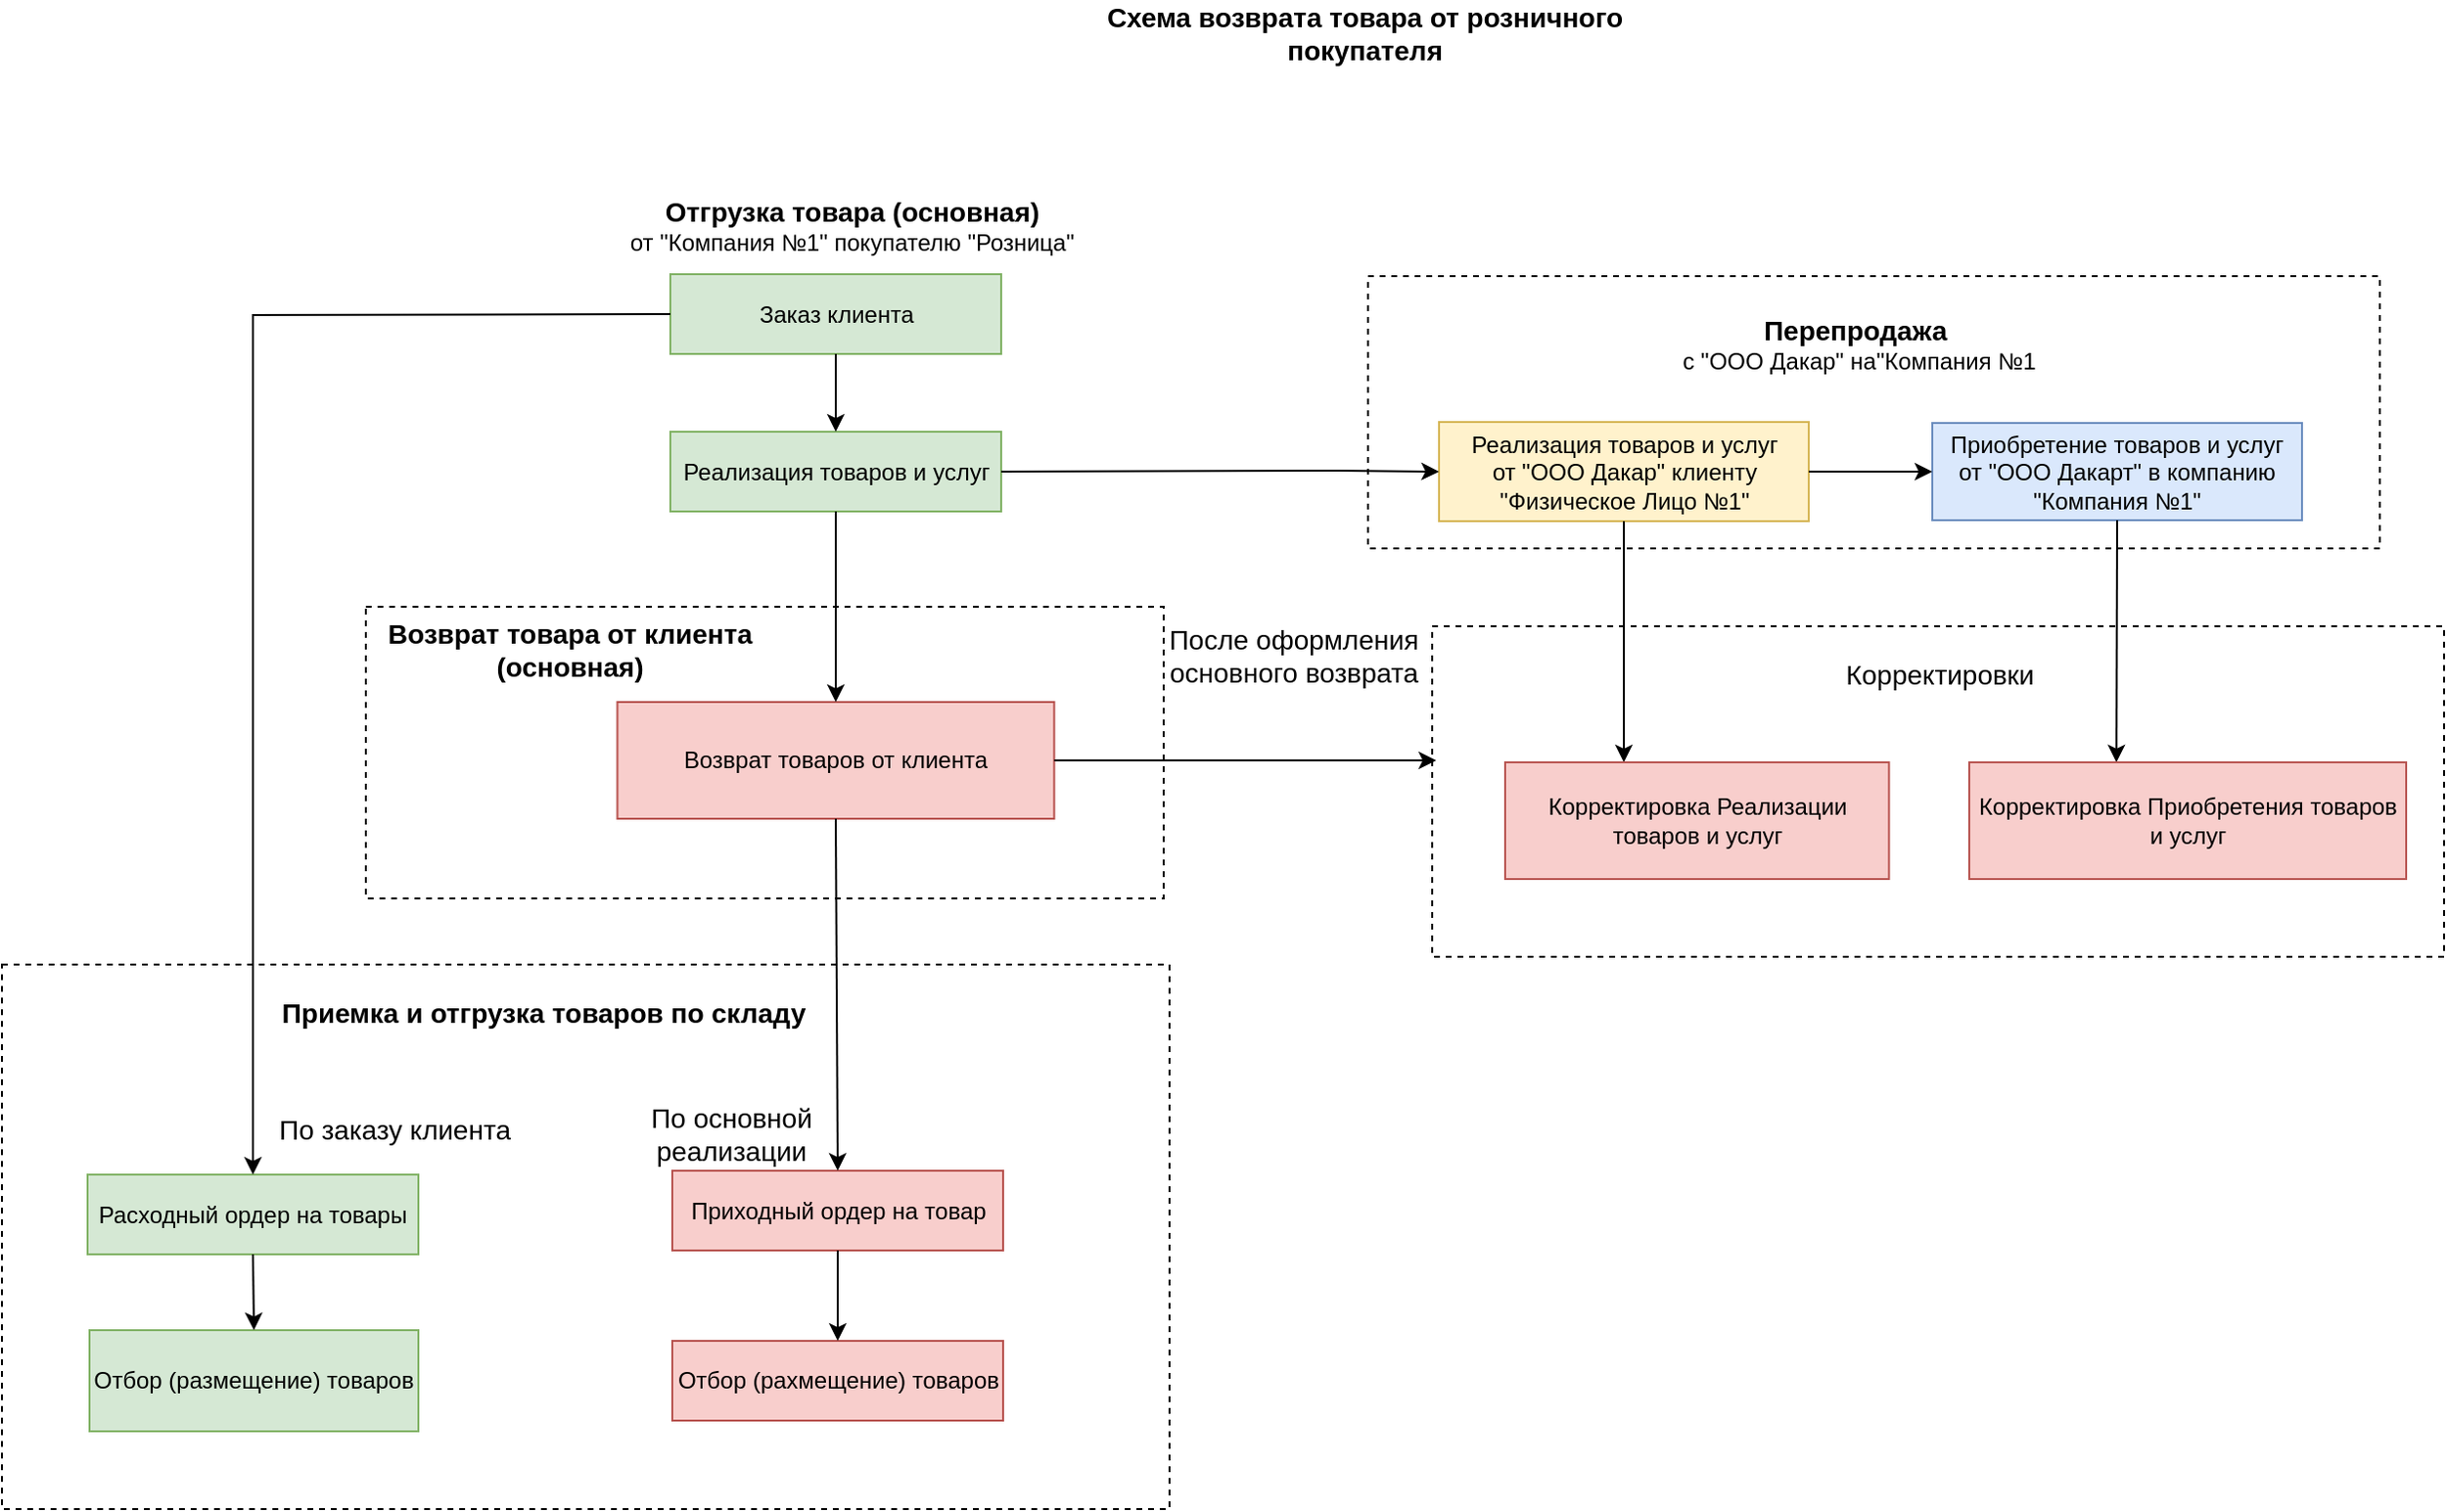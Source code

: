 <mxfile version="24.9.3">
  <diagram name="Страница — 1" id="DqKR-lJsqv23mNoNntch">
    <mxGraphModel dx="2461" dy="806" grid="1" gridSize="10" guides="1" tooltips="1" connect="1" arrows="1" fold="1" page="1" pageScale="1" pageWidth="827" pageHeight="1169" math="0" shadow="0">
      <root>
        <mxCell id="0" />
        <mxCell id="1" parent="0" />
        <mxCell id="lLrhe45q68D055AZLui8-1" value="" style="rounded=0;whiteSpace=wrap;html=1;dashed=1;" vertex="1" parent="1">
          <mxGeometry x="-10" y="634" width="600" height="280" as="geometry" />
        </mxCell>
        <mxCell id="lLrhe45q68D055AZLui8-2" value="" style="rounded=0;whiteSpace=wrap;html=1;dashed=1;" vertex="1" parent="1">
          <mxGeometry x="725" y="460" width="520" height="170" as="geometry" />
        </mxCell>
        <mxCell id="lLrhe45q68D055AZLui8-3" value="" style="rounded=0;whiteSpace=wrap;html=1;dashed=1;" vertex="1" parent="1">
          <mxGeometry x="177" y="450" width="410" height="150" as="geometry" />
        </mxCell>
        <mxCell id="lLrhe45q68D055AZLui8-4" value="" style="rounded=0;whiteSpace=wrap;html=1;dashed=1;" vertex="1" parent="1">
          <mxGeometry x="692" y="280" width="520" height="140" as="geometry" />
        </mxCell>
        <mxCell id="lLrhe45q68D055AZLui8-5" value="&lt;b&gt;&lt;font style=&quot;font-size: 14px;&quot;&gt;Схема возврата товара от розничного покупателя&lt;/font&gt;&lt;/b&gt;" style="text;html=1;align=center;verticalAlign=middle;whiteSpace=wrap;rounded=0;" vertex="1" parent="1">
          <mxGeometry x="531" y="140" width="319" height="30" as="geometry" />
        </mxCell>
        <mxCell id="lLrhe45q68D055AZLui8-6" value="Заказ клиента" style="rounded=0;whiteSpace=wrap;html=1;fillColor=#d5e8d4;strokeColor=#82b366;" vertex="1" parent="1">
          <mxGeometry x="333.5" y="279" width="170" height="41" as="geometry" />
        </mxCell>
        <mxCell id="lLrhe45q68D055AZLui8-7" value="&lt;font style=&quot;font-size: 14px;&quot;&gt;&lt;b&gt;Отгрузка товара (основная)&lt;/b&gt;&lt;/font&gt;&lt;div&gt;от &quot;Компания №1&quot; покупателю &quot;Розница&quot;&lt;/div&gt;" style="text;html=1;align=center;verticalAlign=middle;whiteSpace=wrap;rounded=0;" vertex="1" parent="1">
          <mxGeometry x="298.5" y="239" width="256" height="30" as="geometry" />
        </mxCell>
        <mxCell id="lLrhe45q68D055AZLui8-8" value="Реализация товаров и услуг" style="rounded=0;whiteSpace=wrap;html=1;fillColor=#d5e8d4;strokeColor=#82b366;" vertex="1" parent="1">
          <mxGeometry x="333.5" y="360" width="170" height="41" as="geometry" />
        </mxCell>
        <mxCell id="lLrhe45q68D055AZLui8-9" value="" style="endArrow=classic;html=1;rounded=0;exitX=0.5;exitY=1;exitDx=0;exitDy=0;entryX=0.5;entryY=0;entryDx=0;entryDy=0;" edge="1" parent="1" source="lLrhe45q68D055AZLui8-6" target="lLrhe45q68D055AZLui8-8">
          <mxGeometry width="50" height="50" relative="1" as="geometry">
            <mxPoint x="963.5" y="450" as="sourcePoint" />
            <mxPoint x="1013.5" y="400" as="targetPoint" />
          </mxGeometry>
        </mxCell>
        <mxCell id="lLrhe45q68D055AZLui8-10" value="Реализация товаров и услуг&lt;div&gt;от &quot;ООО Дакар&quot; клиенту&lt;br&gt;&quot;Физическое Лицо №1&quot;&lt;br&gt;&lt;/div&gt;" style="rounded=0;whiteSpace=wrap;html=1;fillColor=#fff2cc;strokeColor=#d6b656;" vertex="1" parent="1">
          <mxGeometry x="728.5" y="355" width="190" height="51" as="geometry" />
        </mxCell>
        <mxCell id="lLrhe45q68D055AZLui8-11" value="Приобретение товаров и услуг&lt;br&gt;от &quot;ООО Дакарт&quot; в компанию &quot;Компания №1&quot;" style="rounded=0;whiteSpace=wrap;html=1;fillColor=#dae8fc;strokeColor=#6c8ebf;" vertex="1" parent="1">
          <mxGeometry x="982" y="355.5" width="190" height="50" as="geometry" />
        </mxCell>
        <mxCell id="lLrhe45q68D055AZLui8-12" value="" style="endArrow=classic;html=1;rounded=0;exitX=1;exitY=0.5;exitDx=0;exitDy=0;entryX=0;entryY=0.5;entryDx=0;entryDy=0;" edge="1" parent="1" source="lLrhe45q68D055AZLui8-10" target="lLrhe45q68D055AZLui8-11">
          <mxGeometry width="50" height="50" relative="1" as="geometry">
            <mxPoint x="1368.5" y="450" as="sourcePoint" />
            <mxPoint x="1418.5" y="400" as="targetPoint" />
          </mxGeometry>
        </mxCell>
        <mxCell id="lLrhe45q68D055AZLui8-13" value="&lt;b&gt;&lt;font style=&quot;font-size: 14px;&quot;&gt;Перепродажа&amp;nbsp;&lt;/font&gt;&lt;/b&gt;&lt;div&gt;с &quot;ООО Дакар&quot; на&quot;Компания №1&lt;/div&gt;" style="text;html=1;align=center;verticalAlign=middle;whiteSpace=wrap;rounded=0;" vertex="1" parent="1">
          <mxGeometry x="835.5" y="300" width="216.5" height="30" as="geometry" />
        </mxCell>
        <mxCell id="lLrhe45q68D055AZLui8-14" value="" style="endArrow=classic;html=1;rounded=0;exitX=1;exitY=0.5;exitDx=0;exitDy=0;entryX=0;entryY=0.5;entryDx=0;entryDy=0;" edge="1" parent="1" source="lLrhe45q68D055AZLui8-8" target="lLrhe45q68D055AZLui8-10">
          <mxGeometry width="50" height="50" relative="1" as="geometry">
            <mxPoint x="1076.5" y="450" as="sourcePoint" />
            <mxPoint x="707" y="300" as="targetPoint" />
            <Array as="points">
              <mxPoint x="676.5" y="380" />
            </Array>
          </mxGeometry>
        </mxCell>
        <mxCell id="lLrhe45q68D055AZLui8-15" value="Возврат товаров от клиента" style="rounded=0;whiteSpace=wrap;html=1;fillColor=#f8cecc;strokeColor=#b85450;" vertex="1" parent="1">
          <mxGeometry x="306.25" y="499" width="224.5" height="60" as="geometry" />
        </mxCell>
        <mxCell id="lLrhe45q68D055AZLui8-16" value="&lt;span style=&quot;font-size: 14px;&quot;&gt;&lt;b&gt;Возврат товара от клиента&lt;br&gt;(основная)&lt;/b&gt;&lt;/span&gt;" style="text;html=1;align=center;verticalAlign=middle;whiteSpace=wrap;rounded=0;" vertex="1" parent="1">
          <mxGeometry x="177" y="457" width="209.5" height="30" as="geometry" />
        </mxCell>
        <mxCell id="lLrhe45q68D055AZLui8-17" value="" style="endArrow=classic;html=1;rounded=0;exitX=0.5;exitY=1;exitDx=0;exitDy=0;entryX=0.5;entryY=0;entryDx=0;entryDy=0;" edge="1" parent="1" source="lLrhe45q68D055AZLui8-10">
          <mxGeometry width="50" height="50" relative="1" as="geometry">
            <mxPoint x="602" y="740" as="sourcePoint" />
            <mxPoint x="823.5" y="530" as="targetPoint" />
          </mxGeometry>
        </mxCell>
        <mxCell id="lLrhe45q68D055AZLui8-18" value="" style="endArrow=classic;html=1;rounded=0;exitX=0.5;exitY=1;exitDx=0;exitDy=0;entryX=0.5;entryY=0;entryDx=0;entryDy=0;" edge="1" parent="1" source="lLrhe45q68D055AZLui8-11">
          <mxGeometry width="50" height="50" relative="1" as="geometry">
            <mxPoint x="602" y="740" as="sourcePoint" />
            <mxPoint x="1076.625" y="530" as="targetPoint" />
          </mxGeometry>
        </mxCell>
        <mxCell id="lLrhe45q68D055AZLui8-19" value="Корректировка Приобретения товаров и услуг" style="rounded=0;whiteSpace=wrap;html=1;fillColor=#f8cecc;strokeColor=#b85450;" vertex="1" parent="1">
          <mxGeometry x="1001" y="530" width="224.5" height="60" as="geometry" />
        </mxCell>
        <mxCell id="lLrhe45q68D055AZLui8-20" value="Корректировка Реализации товаров и услуг" style="rounded=0;whiteSpace=wrap;html=1;fillColor=#f8cecc;strokeColor=#b85450;" vertex="1" parent="1">
          <mxGeometry x="762.5" y="530" width="197.25" height="60" as="geometry" />
        </mxCell>
        <mxCell id="lLrhe45q68D055AZLui8-21" value="&lt;span style=&quot;font-size: 14px;&quot;&gt;Корректировки&lt;/span&gt;" style="text;html=1;align=center;verticalAlign=middle;whiteSpace=wrap;rounded=0;" vertex="1" parent="1">
          <mxGeometry x="856" y="470" width="260" height="30" as="geometry" />
        </mxCell>
        <mxCell id="lLrhe45q68D055AZLui8-22" value="&lt;font style=&quot;font-size: 12px;&quot; face=&quot;Arial&quot;&gt;Расходный ордер на товары&lt;/font&gt;" style="rounded=0;whiteSpace=wrap;html=1;fillColor=#d5e8d4;strokeColor=#82b366;" vertex="1" parent="1">
          <mxGeometry x="34" y="742" width="170" height="41" as="geometry" />
        </mxCell>
        <mxCell id="lLrhe45q68D055AZLui8-23" value="&lt;font style=&quot;font-size: 12px;&quot; face=&quot;Arial&quot;&gt;Отбор (размещение) товаров&lt;/font&gt;" style="rounded=0;whiteSpace=wrap;html=1;fillColor=#d5e8d4;strokeColor=#82b366;" vertex="1" parent="1">
          <mxGeometry x="35" y="822" width="169" height="52" as="geometry" />
        </mxCell>
        <mxCell id="lLrhe45q68D055AZLui8-24" value="" style="endArrow=classic;html=1;rounded=0;exitX=0.5;exitY=1;exitDx=0;exitDy=0;entryX=0.5;entryY=0;entryDx=0;entryDy=0;" edge="1" parent="1" source="lLrhe45q68D055AZLui8-22" target="lLrhe45q68D055AZLui8-23">
          <mxGeometry width="50" height="50" relative="1" as="geometry">
            <mxPoint x="373.5" y="962" as="sourcePoint" />
            <mxPoint x="423.5" y="912" as="targetPoint" />
          </mxGeometry>
        </mxCell>
        <mxCell id="lLrhe45q68D055AZLui8-25" value="&lt;font style=&quot;font-size: 12px;&quot; face=&quot;Arial&quot;&gt;Приходный ордер на товар&lt;/font&gt;" style="rounded=0;whiteSpace=wrap;html=1;fillColor=#f8cecc;strokeColor=#b85450;" vertex="1" parent="1">
          <mxGeometry x="334.5" y="740" width="170" height="41" as="geometry" />
        </mxCell>
        <mxCell id="lLrhe45q68D055AZLui8-26" value="" style="endArrow=classic;html=1;rounded=0;exitX=0.5;exitY=1;exitDx=0;exitDy=0;entryX=0.5;entryY=0;entryDx=0;entryDy=0;" edge="1" parent="1" source="lLrhe45q68D055AZLui8-15" target="lLrhe45q68D055AZLui8-25">
          <mxGeometry width="50" height="50" relative="1" as="geometry">
            <mxPoint x="704" y="900" as="sourcePoint" />
            <mxPoint x="420" y="750" as="targetPoint" />
          </mxGeometry>
        </mxCell>
        <mxCell id="lLrhe45q68D055AZLui8-27" value="" style="endArrow=classic;html=1;rounded=0;exitX=0.5;exitY=1;exitDx=0;exitDy=0;entryX=0.5;entryY=0;entryDx=0;entryDy=0;" edge="1" parent="1" source="lLrhe45q68D055AZLui8-8" target="lLrhe45q68D055AZLui8-15">
          <mxGeometry width="50" height="50" relative="1" as="geometry">
            <mxPoint x="520" y="590" as="sourcePoint" />
            <mxPoint x="418.5" y="490" as="targetPoint" />
          </mxGeometry>
        </mxCell>
        <mxCell id="lLrhe45q68D055AZLui8-28" value="" style="endArrow=classic;html=1;rounded=0;exitX=0;exitY=0.5;exitDx=0;exitDy=0;entryX=0.5;entryY=0;entryDx=0;entryDy=0;" edge="1" parent="1" source="lLrhe45q68D055AZLui8-6" target="lLrhe45q68D055AZLui8-22">
          <mxGeometry width="50" height="50" relative="1" as="geometry">
            <mxPoint x="520" y="590" as="sourcePoint" />
            <mxPoint x="570" y="540" as="targetPoint" />
            <Array as="points">
              <mxPoint x="119" y="300" />
            </Array>
          </mxGeometry>
        </mxCell>
        <mxCell id="lLrhe45q68D055AZLui8-29" value="&lt;span style=&quot;font-size: 14px;&quot;&gt;&lt;b&gt;Приемка и отгрузка товаров по складу&lt;/b&gt;&lt;/span&gt;" style="text;html=1;align=center;verticalAlign=middle;whiteSpace=wrap;rounded=0;" vertex="1" parent="1">
          <mxGeometry x="124" y="644" width="289.25" height="30" as="geometry" />
        </mxCell>
        <mxCell id="lLrhe45q68D055AZLui8-30" value="&lt;span style=&quot;font-size: 14px;&quot;&gt;После оформления основного возврата&lt;/span&gt;" style="text;html=1;align=center;verticalAlign=middle;whiteSpace=wrap;rounded=0;" vertex="1" parent="1">
          <mxGeometry x="578.5" y="460" width="150" height="30" as="geometry" />
        </mxCell>
        <mxCell id="lLrhe45q68D055AZLui8-31" value="&lt;span style=&quot;font-size: 14px;&quot;&gt;По заказу клиента&lt;/span&gt;" style="text;html=1;align=center;verticalAlign=middle;whiteSpace=wrap;rounded=0;" vertex="1" parent="1">
          <mxGeometry x="77.25" y="704" width="230" height="30" as="geometry" />
        </mxCell>
        <mxCell id="lLrhe45q68D055AZLui8-32" value="&lt;span style=&quot;font-size: 14px;&quot;&gt;По основной реализации&lt;/span&gt;" style="text;html=1;align=center;verticalAlign=middle;whiteSpace=wrap;rounded=0;" vertex="1" parent="1">
          <mxGeometry x="290" y="706" width="150" height="30" as="geometry" />
        </mxCell>
        <mxCell id="lLrhe45q68D055AZLui8-33" value="&lt;font style=&quot;font-size: 12px;&quot; face=&quot;Arial&quot;&gt;Отбор (рахмещение) товаров&lt;/font&gt;" style="rounded=0;whiteSpace=wrap;html=1;fillColor=#f8cecc;strokeColor=#b85450;" vertex="1" parent="1">
          <mxGeometry x="334.5" y="827.5" width="170" height="41" as="geometry" />
        </mxCell>
        <mxCell id="lLrhe45q68D055AZLui8-34" value="" style="endArrow=classic;html=1;rounded=0;exitX=0.5;exitY=1;exitDx=0;exitDy=0;entryX=0.5;entryY=0;entryDx=0;entryDy=0;" edge="1" parent="1" source="lLrhe45q68D055AZLui8-25" target="lLrhe45q68D055AZLui8-33">
          <mxGeometry width="50" height="50" relative="1" as="geometry">
            <mxPoint x="650" y="760" as="sourcePoint" />
            <mxPoint x="700" y="710" as="targetPoint" />
          </mxGeometry>
        </mxCell>
        <mxCell id="lLrhe45q68D055AZLui8-35" value="" style="endArrow=classic;html=1;rounded=0;exitX=1;exitY=0.5;exitDx=0;exitDy=0;entryX=0.004;entryY=0.406;entryDx=0;entryDy=0;entryPerimeter=0;" edge="1" parent="1" source="lLrhe45q68D055AZLui8-15" target="lLrhe45q68D055AZLui8-2">
          <mxGeometry width="50" height="50" relative="1" as="geometry">
            <mxPoint x="650" y="560" as="sourcePoint" />
            <mxPoint x="700" y="510" as="targetPoint" />
          </mxGeometry>
        </mxCell>
      </root>
    </mxGraphModel>
  </diagram>
</mxfile>
